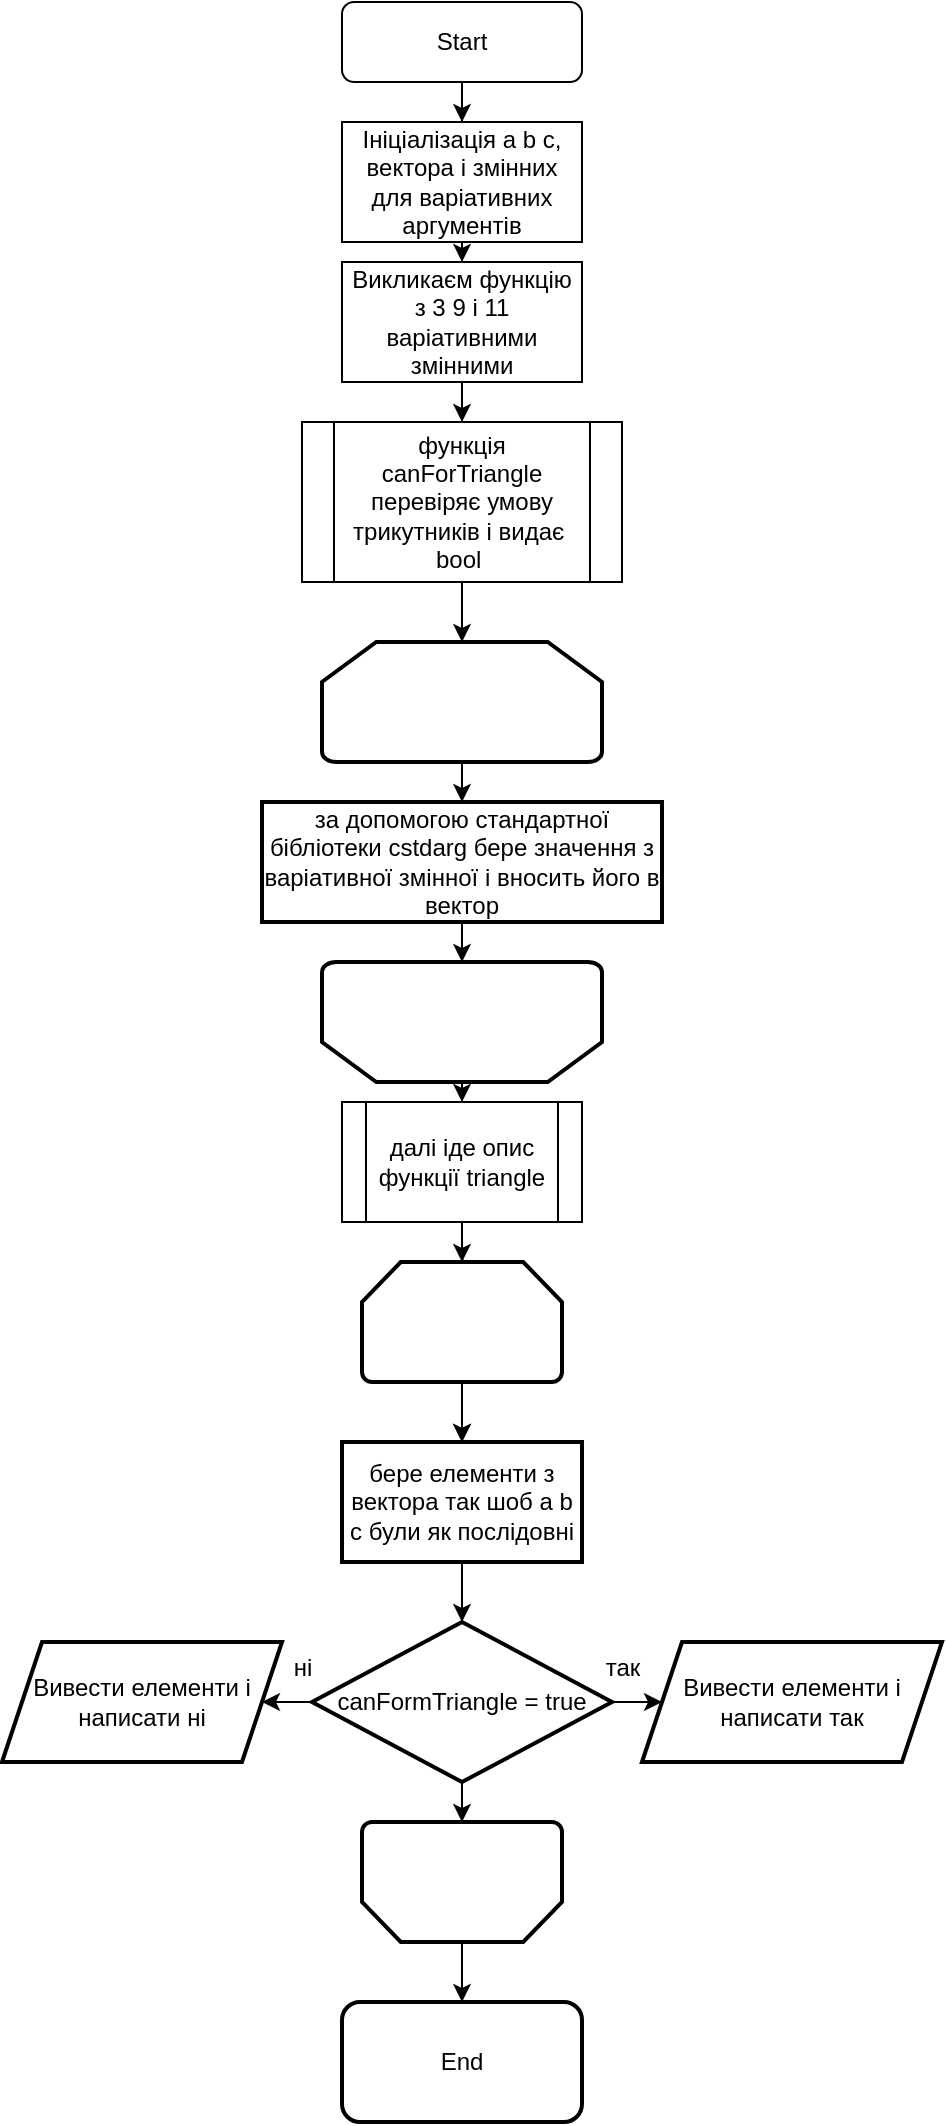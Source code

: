<mxfile version="24.8.9">
  <diagram id="C5RBs43oDa-KdzZeNtuy" name="Page-1">
    <mxGraphModel grid="1" page="1" gridSize="10" guides="1" tooltips="1" connect="1" arrows="1" fold="1" pageScale="1" pageWidth="827" pageHeight="1169" math="0" shadow="0">
      <root>
        <mxCell id="WIyWlLk6GJQsqaUBKTNV-0" />
        <mxCell id="WIyWlLk6GJQsqaUBKTNV-1" parent="WIyWlLk6GJQsqaUBKTNV-0" />
        <mxCell id="0XuoHmTmuoI8u-uit2Qc-1" value="" style="edgeStyle=orthogonalEdgeStyle;rounded=0;orthogonalLoop=1;jettySize=auto;html=1;" edge="1" parent="WIyWlLk6GJQsqaUBKTNV-1" source="WIyWlLk6GJQsqaUBKTNV-3" target="0XuoHmTmuoI8u-uit2Qc-0">
          <mxGeometry relative="1" as="geometry" />
        </mxCell>
        <mxCell id="WIyWlLk6GJQsqaUBKTNV-3" value="Start" style="rounded=1;whiteSpace=wrap;html=1;fontSize=12;glass=0;strokeWidth=1;shadow=0;" vertex="1" parent="WIyWlLk6GJQsqaUBKTNV-1">
          <mxGeometry x="160" y="10" width="120" height="40" as="geometry" />
        </mxCell>
        <mxCell id="t8ofnYkAU3TJIeARBMsP-2" value="" style="edgeStyle=orthogonalEdgeStyle;rounded=0;orthogonalLoop=1;jettySize=auto;html=1;" edge="1" parent="WIyWlLk6GJQsqaUBKTNV-1" source="0XuoHmTmuoI8u-uit2Qc-0" target="t8ofnYkAU3TJIeARBMsP-1">
          <mxGeometry relative="1" as="geometry" />
        </mxCell>
        <mxCell id="0XuoHmTmuoI8u-uit2Qc-0" value="Ініціалізація a b c, вектора і змінних для варіативних аргументів" style="rounded=0;whiteSpace=wrap;html=1;" vertex="1" parent="WIyWlLk6GJQsqaUBKTNV-1">
          <mxGeometry x="160" y="70" width="120" height="60" as="geometry" />
        </mxCell>
        <mxCell id="0XuoHmTmuoI8u-uit2Qc-5" value="" style="edgeStyle=orthogonalEdgeStyle;rounded=0;orthogonalLoop=1;jettySize=auto;html=1;" edge="1" parent="WIyWlLk6GJQsqaUBKTNV-1" source="0XuoHmTmuoI8u-uit2Qc-2" target="0XuoHmTmuoI8u-uit2Qc-4">
          <mxGeometry relative="1" as="geometry" />
        </mxCell>
        <mxCell id="0XuoHmTmuoI8u-uit2Qc-2" value="функція canForTriangle перевіряє умову трикутників і видає&amp;nbsp; bool&amp;nbsp;" style="shape=process;whiteSpace=wrap;html=1;backgroundOutline=1;" vertex="1" parent="WIyWlLk6GJQsqaUBKTNV-1">
          <mxGeometry x="140" y="220" width="160" height="80" as="geometry" />
        </mxCell>
        <mxCell id="0XuoHmTmuoI8u-uit2Qc-7" value="" style="edgeStyle=orthogonalEdgeStyle;rounded=0;orthogonalLoop=1;jettySize=auto;html=1;" edge="1" parent="WIyWlLk6GJQsqaUBKTNV-1" source="0XuoHmTmuoI8u-uit2Qc-4" target="0XuoHmTmuoI8u-uit2Qc-6">
          <mxGeometry relative="1" as="geometry" />
        </mxCell>
        <mxCell id="0XuoHmTmuoI8u-uit2Qc-4" value="" style="strokeWidth=2;html=1;shape=mxgraph.flowchart.loop_limit;whiteSpace=wrap;" vertex="1" parent="WIyWlLk6GJQsqaUBKTNV-1">
          <mxGeometry x="150" y="330" width="140" height="60" as="geometry" />
        </mxCell>
        <mxCell id="0XuoHmTmuoI8u-uit2Qc-9" value="" style="edgeStyle=orthogonalEdgeStyle;rounded=0;orthogonalLoop=1;jettySize=auto;html=1;" edge="1" parent="WIyWlLk6GJQsqaUBKTNV-1" source="0XuoHmTmuoI8u-uit2Qc-6" target="0XuoHmTmuoI8u-uit2Qc-8">
          <mxGeometry relative="1" as="geometry" />
        </mxCell>
        <mxCell id="0XuoHmTmuoI8u-uit2Qc-6" value="за допомогою стандартної бібліотеки cstdarg бере значення з варіативної змінної і вносить його в вектор" style="whiteSpace=wrap;html=1;strokeWidth=2;" vertex="1" parent="WIyWlLk6GJQsqaUBKTNV-1">
          <mxGeometry x="120" y="410" width="200" height="60" as="geometry" />
        </mxCell>
        <mxCell id="0XuoHmTmuoI8u-uit2Qc-21" value="" style="edgeStyle=orthogonalEdgeStyle;rounded=0;orthogonalLoop=1;jettySize=auto;html=1;" edge="1" parent="WIyWlLk6GJQsqaUBKTNV-1" source="0XuoHmTmuoI8u-uit2Qc-10" target="0XuoHmTmuoI8u-uit2Qc-11">
          <mxGeometry relative="1" as="geometry" />
        </mxCell>
        <mxCell id="0XuoHmTmuoI8u-uit2Qc-24" value="" style="edgeStyle=orthogonalEdgeStyle;rounded=0;orthogonalLoop=1;jettySize=auto;html=1;" edge="1" parent="WIyWlLk6GJQsqaUBKTNV-1" source="0XuoHmTmuoI8u-uit2Qc-8" target="0XuoHmTmuoI8u-uit2Qc-23">
          <mxGeometry relative="1" as="geometry" />
        </mxCell>
        <mxCell id="0XuoHmTmuoI8u-uit2Qc-8" value="" style="strokeWidth=2;html=1;shape=mxgraph.flowchart.loop_limit;whiteSpace=wrap;rotation=-180;" vertex="1" parent="WIyWlLk6GJQsqaUBKTNV-1">
          <mxGeometry x="150" y="490" width="140" height="60" as="geometry" />
        </mxCell>
        <mxCell id="0XuoHmTmuoI8u-uit2Qc-12" value="" style="edgeStyle=orthogonalEdgeStyle;rounded=0;orthogonalLoop=1;jettySize=auto;html=1;" edge="1" parent="WIyWlLk6GJQsqaUBKTNV-1" source="0XuoHmTmuoI8u-uit2Qc-10" target="0XuoHmTmuoI8u-uit2Qc-11">
          <mxGeometry relative="1" as="geometry" />
        </mxCell>
        <mxCell id="0XuoHmTmuoI8u-uit2Qc-14" value="" style="edgeStyle=orthogonalEdgeStyle;rounded=0;orthogonalLoop=1;jettySize=auto;html=1;" edge="1" parent="WIyWlLk6GJQsqaUBKTNV-1" source="0XuoHmTmuoI8u-uit2Qc-11" target="0XuoHmTmuoI8u-uit2Qc-13">
          <mxGeometry relative="1" as="geometry" />
        </mxCell>
        <mxCell id="0XuoHmTmuoI8u-uit2Qc-11" value="бере елементи з вектора так шоб a b c були як послідовні" style="whiteSpace=wrap;html=1;strokeWidth=2;" vertex="1" parent="WIyWlLk6GJQsqaUBKTNV-1">
          <mxGeometry x="160" y="730" width="120" height="60" as="geometry" />
        </mxCell>
        <mxCell id="0XuoHmTmuoI8u-uit2Qc-16" value="" style="edgeStyle=orthogonalEdgeStyle;rounded=0;orthogonalLoop=1;jettySize=auto;html=1;" edge="1" parent="WIyWlLk6GJQsqaUBKTNV-1" source="0XuoHmTmuoI8u-uit2Qc-13" target="0XuoHmTmuoI8u-uit2Qc-15">
          <mxGeometry relative="1" as="geometry" />
        </mxCell>
        <mxCell id="0XuoHmTmuoI8u-uit2Qc-20" value="" style="edgeStyle=orthogonalEdgeStyle;rounded=0;orthogonalLoop=1;jettySize=auto;html=1;" edge="1" parent="WIyWlLk6GJQsqaUBKTNV-1" source="0XuoHmTmuoI8u-uit2Qc-13" target="0XuoHmTmuoI8u-uit2Qc-19">
          <mxGeometry relative="1" as="geometry" />
        </mxCell>
        <mxCell id="0XuoHmTmuoI8u-uit2Qc-27" value="" style="edgeStyle=orthogonalEdgeStyle;rounded=0;orthogonalLoop=1;jettySize=auto;html=1;" edge="1" parent="WIyWlLk6GJQsqaUBKTNV-1" source="0XuoHmTmuoI8u-uit2Qc-13" target="0XuoHmTmuoI8u-uit2Qc-26">
          <mxGeometry relative="1" as="geometry" />
        </mxCell>
        <mxCell id="0XuoHmTmuoI8u-uit2Qc-13" value="canFormTriangle = true" style="rhombus;whiteSpace=wrap;html=1;strokeWidth=2;" vertex="1" parent="WIyWlLk6GJQsqaUBKTNV-1">
          <mxGeometry x="145" y="820" width="150" height="80" as="geometry" />
        </mxCell>
        <mxCell id="0XuoHmTmuoI8u-uit2Qc-15" value="Вивести елементи і написати так" style="shape=parallelogram;perimeter=parallelogramPerimeter;whiteSpace=wrap;html=1;fixedSize=1;strokeWidth=2;" vertex="1" parent="WIyWlLk6GJQsqaUBKTNV-1">
          <mxGeometry x="310" y="830" width="150" height="60" as="geometry" />
        </mxCell>
        <mxCell id="0XuoHmTmuoI8u-uit2Qc-17" value="так" style="text;html=1;align=center;verticalAlign=middle;resizable=0;points=[];autosize=1;strokeColor=none;fillColor=none;" vertex="1" parent="WIyWlLk6GJQsqaUBKTNV-1">
          <mxGeometry x="280" y="828" width="40" height="30" as="geometry" />
        </mxCell>
        <mxCell id="0XuoHmTmuoI8u-uit2Qc-18" value="ні" style="text;html=1;align=center;verticalAlign=middle;resizable=0;points=[];autosize=1;strokeColor=none;fillColor=none;" vertex="1" parent="WIyWlLk6GJQsqaUBKTNV-1">
          <mxGeometry x="125" y="828" width="30" height="30" as="geometry" />
        </mxCell>
        <mxCell id="0XuoHmTmuoI8u-uit2Qc-19" value="Вивести елементи і написати ні" style="shape=parallelogram;perimeter=parallelogramPerimeter;whiteSpace=wrap;html=1;fixedSize=1;strokeWidth=2;" vertex="1" parent="WIyWlLk6GJQsqaUBKTNV-1">
          <mxGeometry x="-10" y="830" width="140" height="60" as="geometry" />
        </mxCell>
        <mxCell id="0XuoHmTmuoI8u-uit2Qc-22" value="" style="edgeStyle=orthogonalEdgeStyle;rounded=0;orthogonalLoop=1;jettySize=auto;html=1;" edge="1" parent="WIyWlLk6GJQsqaUBKTNV-1" target="0XuoHmTmuoI8u-uit2Qc-10">
          <mxGeometry relative="1" as="geometry">
            <mxPoint x="220" y="630" as="sourcePoint" />
            <mxPoint x="220" y="730" as="targetPoint" />
          </mxGeometry>
        </mxCell>
        <mxCell id="0XuoHmTmuoI8u-uit2Qc-10" value="" style="strokeWidth=2;html=1;shape=mxgraph.flowchart.loop_limit;whiteSpace=wrap;" vertex="1" parent="WIyWlLk6GJQsqaUBKTNV-1">
          <mxGeometry x="170" y="640" width="100" height="60" as="geometry" />
        </mxCell>
        <mxCell id="0XuoHmTmuoI8u-uit2Qc-25" value="" style="edgeStyle=orthogonalEdgeStyle;rounded=0;orthogonalLoop=1;jettySize=auto;html=1;" edge="1" parent="WIyWlLk6GJQsqaUBKTNV-1" source="0XuoHmTmuoI8u-uit2Qc-23" target="0XuoHmTmuoI8u-uit2Qc-10">
          <mxGeometry relative="1" as="geometry" />
        </mxCell>
        <mxCell id="0XuoHmTmuoI8u-uit2Qc-23" value="далі іде опис функції triangle" style="shape=process;whiteSpace=wrap;html=1;backgroundOutline=1;" vertex="1" parent="WIyWlLk6GJQsqaUBKTNV-1">
          <mxGeometry x="160" y="560" width="120" height="60" as="geometry" />
        </mxCell>
        <mxCell id="t8ofnYkAU3TJIeARBMsP-0" value="" style="edgeStyle=orthogonalEdgeStyle;rounded=0;orthogonalLoop=1;jettySize=auto;html=1;" edge="1" parent="WIyWlLk6GJQsqaUBKTNV-1" source="0XuoHmTmuoI8u-uit2Qc-26" target="0XuoHmTmuoI8u-uit2Qc-30">
          <mxGeometry relative="1" as="geometry" />
        </mxCell>
        <mxCell id="0XuoHmTmuoI8u-uit2Qc-26" value="" style="strokeWidth=2;html=1;shape=mxgraph.flowchart.loop_limit;whiteSpace=wrap;rotation=-180;" vertex="1" parent="WIyWlLk6GJQsqaUBKTNV-1">
          <mxGeometry x="170" y="920" width="100" height="60" as="geometry" />
        </mxCell>
        <mxCell id="0XuoHmTmuoI8u-uit2Qc-30" value="End" style="rounded=1;whiteSpace=wrap;html=1;strokeWidth=2;" vertex="1" parent="WIyWlLk6GJQsqaUBKTNV-1">
          <mxGeometry x="160" y="1010" width="120" height="60" as="geometry" />
        </mxCell>
        <mxCell id="t8ofnYkAU3TJIeARBMsP-3" value="" style="edgeStyle=orthogonalEdgeStyle;rounded=0;orthogonalLoop=1;jettySize=auto;html=1;" edge="1" parent="WIyWlLk6GJQsqaUBKTNV-1" source="t8ofnYkAU3TJIeARBMsP-1" target="0XuoHmTmuoI8u-uit2Qc-2">
          <mxGeometry relative="1" as="geometry" />
        </mxCell>
        <mxCell id="t8ofnYkAU3TJIeARBMsP-1" value="Викликаєм функцію з 3 9 і 11 варіативними змінними" style="rounded=0;whiteSpace=wrap;html=1;" vertex="1" parent="WIyWlLk6GJQsqaUBKTNV-1">
          <mxGeometry x="160" y="140" width="120" height="60" as="geometry" />
        </mxCell>
      </root>
    </mxGraphModel>
  </diagram>
</mxfile>
